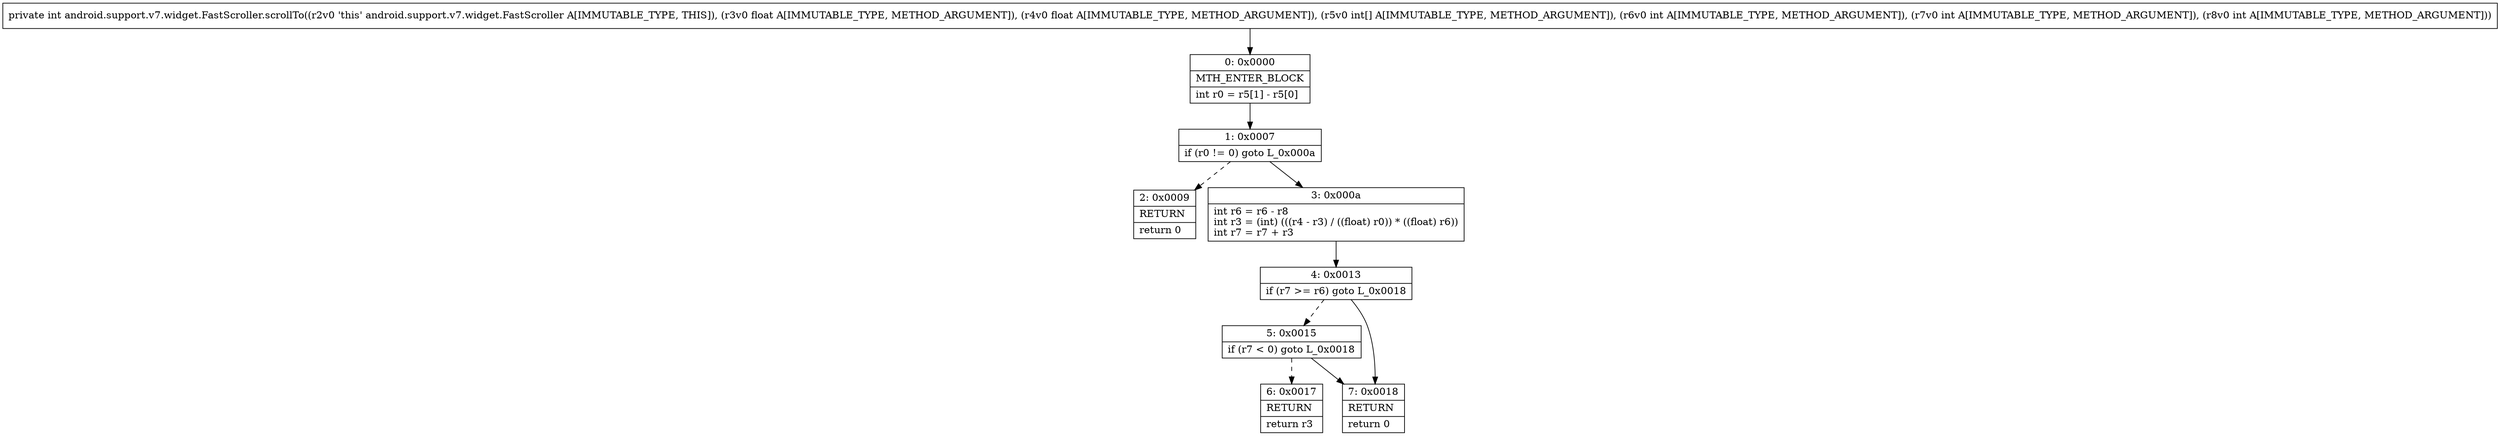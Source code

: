 digraph "CFG forandroid.support.v7.widget.FastScroller.scrollTo(FF[IIII)I" {
Node_0 [shape=record,label="{0\:\ 0x0000|MTH_ENTER_BLOCK\l|int r0 = r5[1] \- r5[0]\l}"];
Node_1 [shape=record,label="{1\:\ 0x0007|if (r0 != 0) goto L_0x000a\l}"];
Node_2 [shape=record,label="{2\:\ 0x0009|RETURN\l|return 0\l}"];
Node_3 [shape=record,label="{3\:\ 0x000a|int r6 = r6 \- r8\lint r3 = (int) (((r4 \- r3) \/ ((float) r0)) * ((float) r6))\lint r7 = r7 + r3\l}"];
Node_4 [shape=record,label="{4\:\ 0x0013|if (r7 \>= r6) goto L_0x0018\l}"];
Node_5 [shape=record,label="{5\:\ 0x0015|if (r7 \< 0) goto L_0x0018\l}"];
Node_6 [shape=record,label="{6\:\ 0x0017|RETURN\l|return r3\l}"];
Node_7 [shape=record,label="{7\:\ 0x0018|RETURN\l|return 0\l}"];
MethodNode[shape=record,label="{private int android.support.v7.widget.FastScroller.scrollTo((r2v0 'this' android.support.v7.widget.FastScroller A[IMMUTABLE_TYPE, THIS]), (r3v0 float A[IMMUTABLE_TYPE, METHOD_ARGUMENT]), (r4v0 float A[IMMUTABLE_TYPE, METHOD_ARGUMENT]), (r5v0 int[] A[IMMUTABLE_TYPE, METHOD_ARGUMENT]), (r6v0 int A[IMMUTABLE_TYPE, METHOD_ARGUMENT]), (r7v0 int A[IMMUTABLE_TYPE, METHOD_ARGUMENT]), (r8v0 int A[IMMUTABLE_TYPE, METHOD_ARGUMENT])) }"];
MethodNode -> Node_0;
Node_0 -> Node_1;
Node_1 -> Node_2[style=dashed];
Node_1 -> Node_3;
Node_3 -> Node_4;
Node_4 -> Node_5[style=dashed];
Node_4 -> Node_7;
Node_5 -> Node_6[style=dashed];
Node_5 -> Node_7;
}

